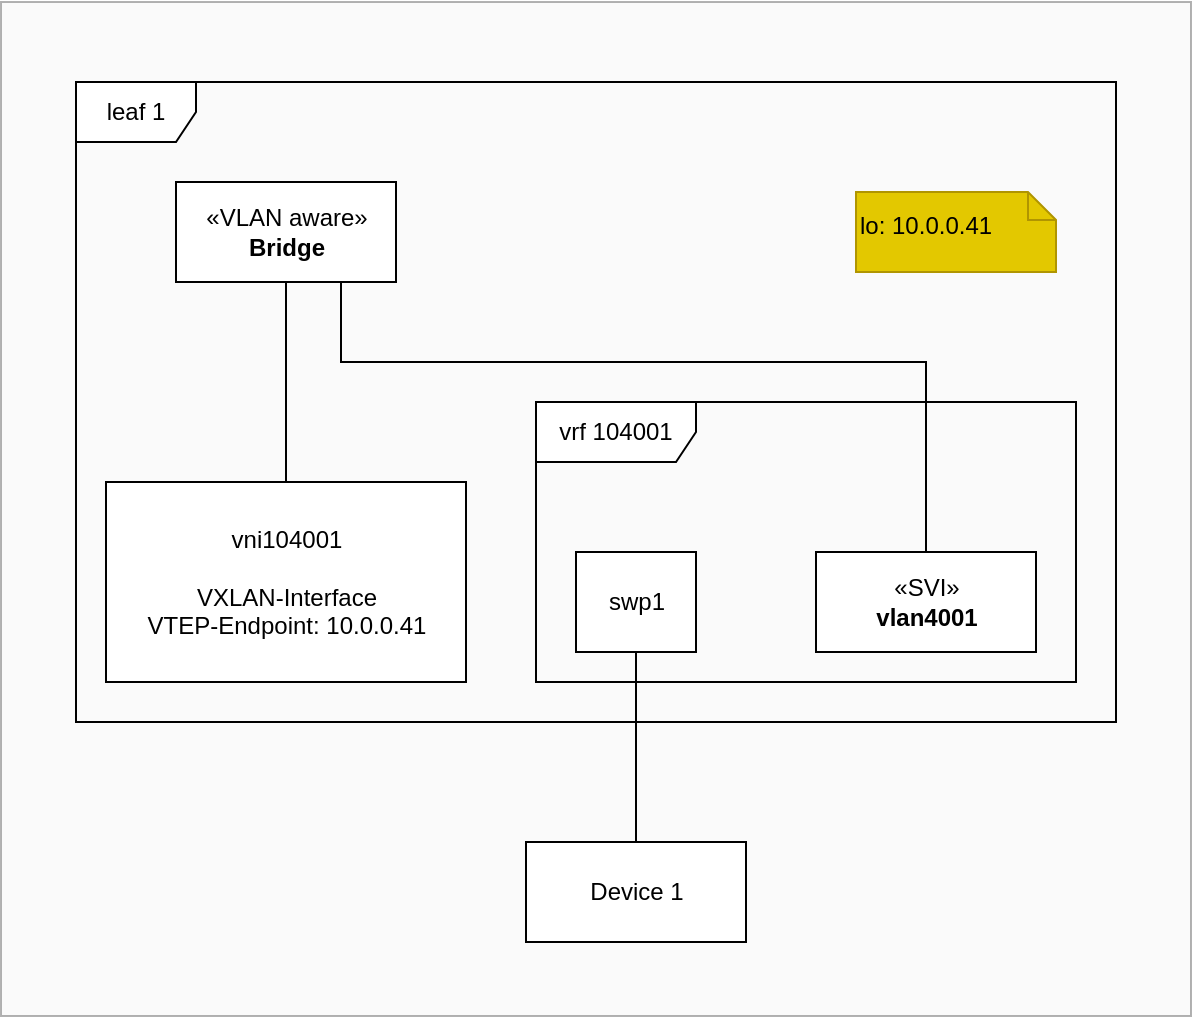 <mxfile>
    <diagram id="6hGFLwfOUW9BJ-s0fimq" name="Page-1">
        <mxGraphModel dx="463" dy="665" grid="1" gridSize="10" guides="1" tooltips="1" connect="1" arrows="1" fold="1" page="1" pageScale="1" pageWidth="827" pageHeight="1169" background="none" math="0" shadow="0">
            <root>
                <mxCell id="0"/>
                <mxCell id="1" parent="0"/>
                <mxCell id="22" value="" style="rounded=0;whiteSpace=wrap;html=1;sketch=0;fontSize=20;fontColor=#333333;fillColor=#f5f5f5;opacity=50;strokeColor=#666666;" parent="1" vertex="1">
                    <mxGeometry x="82.5" y="340" width="595" height="507" as="geometry"/>
                </mxCell>
                <mxCell id="3" value="leaf 1" style="shape=umlFrame;whiteSpace=wrap;html=1;fontColor=#000000;" parent="1" vertex="1">
                    <mxGeometry x="120" y="380" width="520" height="320" as="geometry"/>
                </mxCell>
                <mxCell id="17" style="edgeStyle=orthogonalEdgeStyle;rounded=0;orthogonalLoop=1;jettySize=auto;html=1;exitX=0.75;exitY=1;exitDx=0;exitDy=0;entryX=0.5;entryY=0;entryDx=0;entryDy=0;fontColor=#000000;endArrow=none;endFill=0;" parent="1" source="7" target="14" edge="1">
                    <mxGeometry relative="1" as="geometry">
                        <Array as="points">
                            <mxPoint x="253" y="520"/>
                            <mxPoint x="545" y="520"/>
                        </Array>
                    </mxGeometry>
                </mxCell>
                <mxCell id="21" value="" style="edgeStyle=orthogonalEdgeStyle;rounded=0;orthogonalLoop=1;jettySize=auto;html=1;fontColor=#000000;entryX=0.5;entryY=0;entryDx=0;entryDy=0;endArrow=none;endFill=0;" parent="1" source="7" target="9" edge="1">
                    <mxGeometry relative="1" as="geometry">
                        <mxPoint x="225" y="560" as="targetPoint"/>
                    </mxGeometry>
                </mxCell>
                <mxCell id="7" value="«VLAN aware»&lt;br&gt;&lt;b&gt;Bridge&lt;/b&gt;" style="html=1;fontColor=#000000;" parent="1" vertex="1">
                    <mxGeometry x="170" y="430" width="110" height="50" as="geometry"/>
                </mxCell>
                <mxCell id="8" value="lo: 10.0.0.41" style="shape=note;whiteSpace=wrap;html=1;size=14;verticalAlign=middle;align=left;spacingTop=-6;fillColor=#e3c800;strokeColor=#B09500;fontColor=#000000;" parent="1" vertex="1">
                    <mxGeometry x="510" y="435" width="100" height="40" as="geometry"/>
                </mxCell>
                <mxCell id="12" value="vrf 104001" style="shape=umlFrame;whiteSpace=wrap;html=1;fontColor=#000000;align=center;width=80;height=30;" parent="1" vertex="1">
                    <mxGeometry x="350" y="540" width="270" height="140" as="geometry"/>
                </mxCell>
                <mxCell id="18" style="edgeStyle=orthogonalEdgeStyle;rounded=0;orthogonalLoop=1;jettySize=auto;html=1;exitX=0.5;exitY=1;exitDx=0;exitDy=0;entryX=0.5;entryY=0;entryDx=0;entryDy=0;fontColor=#000000;endArrow=none;endFill=0;" parent="1" source="13" target="16" edge="1">
                    <mxGeometry relative="1" as="geometry"/>
                </mxCell>
                <mxCell id="14" value="«SVI»&lt;br&gt;&lt;b&gt;vlan4001&lt;/b&gt;" style="html=1;fontColor=#000000;" parent="1" vertex="1">
                    <mxGeometry x="490" y="615" width="110" height="50" as="geometry"/>
                </mxCell>
                <mxCell id="13" value="swp1" style="html=1;fontColor=#000000;align=center;" parent="1" vertex="1">
                    <mxGeometry x="370" y="615" width="60" height="50" as="geometry"/>
                </mxCell>
                <mxCell id="9" value="&lt;font&gt;vni104001&lt;br&gt;&lt;br&gt;VXLAN-Interface&lt;br&gt;VTEP-Endpoint: 10.0.0.41&lt;br&gt;&lt;/font&gt;" style="html=1;fontColor=#000000;align=center;labelPosition=center;verticalLabelPosition=middle;verticalAlign=middle;" parent="1" vertex="1">
                    <mxGeometry x="135" y="580" width="180" height="100" as="geometry"/>
                </mxCell>
                <mxCell id="16" value="Device 1" style="html=1;fontColor=#000000;align=center;" parent="1" vertex="1">
                    <mxGeometry x="345" y="760" width="110" height="50" as="geometry"/>
                </mxCell>
            </root>
        </mxGraphModel>
    </diagram>
</mxfile>
